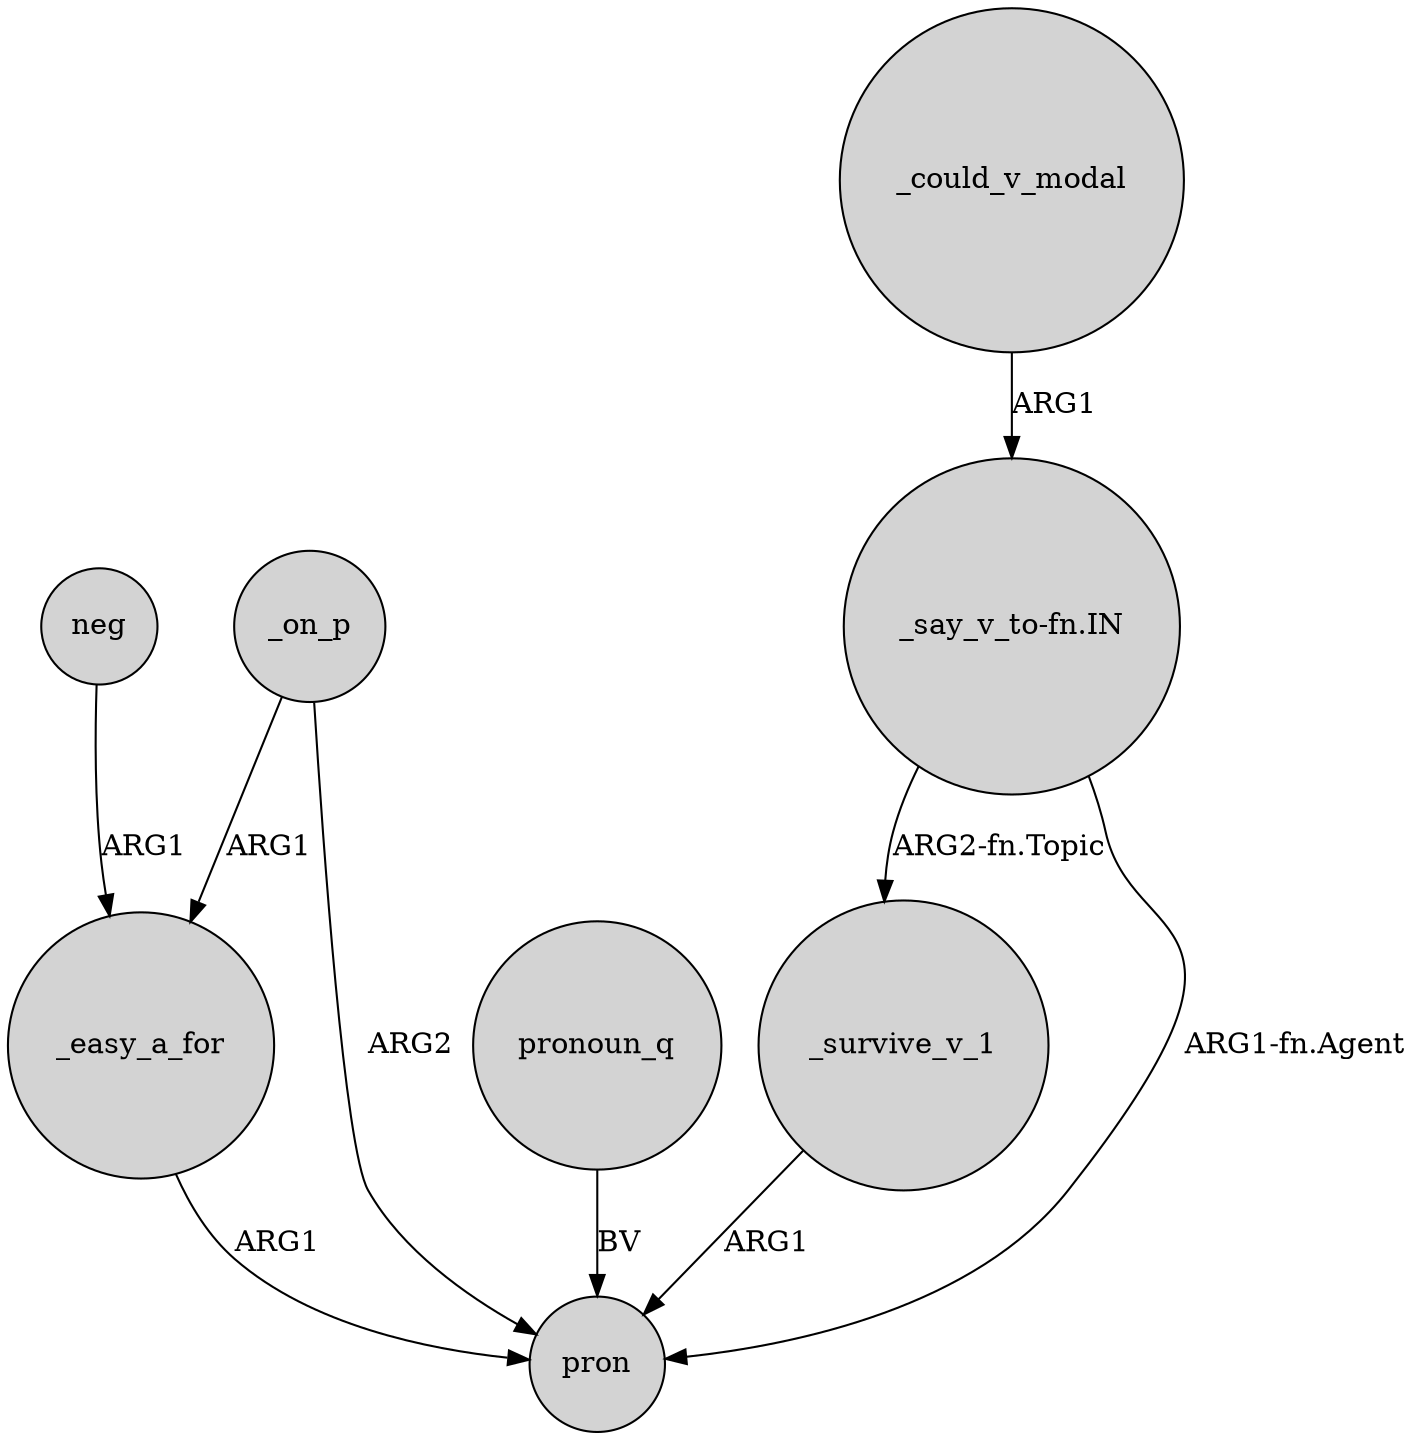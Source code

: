 digraph {
	node [shape=circle style=filled]
	"_say_v_to-fn.IN" -> _survive_v_1 [label="ARG2-fn.Topic"]
	neg -> _easy_a_for [label=ARG1]
	_survive_v_1 -> pron [label=ARG1]
	_easy_a_for -> pron [label=ARG1]
	_on_p -> pron [label=ARG2]
	_could_v_modal -> "_say_v_to-fn.IN" [label=ARG1]
	_on_p -> _easy_a_for [label=ARG1]
	"_say_v_to-fn.IN" -> pron [label="ARG1-fn.Agent"]
	pronoun_q -> pron [label=BV]
}
